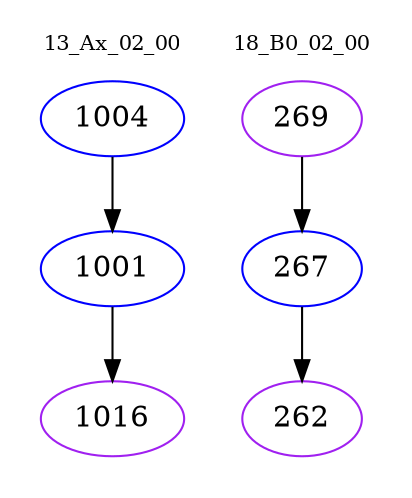 digraph{
subgraph cluster_0 {
color = white
label = "13_Ax_02_00";
fontsize=10;
T0_1004 [label="1004", color="blue"]
T0_1004 -> T0_1001 [color="black"]
T0_1001 [label="1001", color="blue"]
T0_1001 -> T0_1016 [color="black"]
T0_1016 [label="1016", color="purple"]
}
subgraph cluster_1 {
color = white
label = "18_B0_02_00";
fontsize=10;
T1_269 [label="269", color="purple"]
T1_269 -> T1_267 [color="black"]
T1_267 [label="267", color="blue"]
T1_267 -> T1_262 [color="black"]
T1_262 [label="262", color="purple"]
}
}
